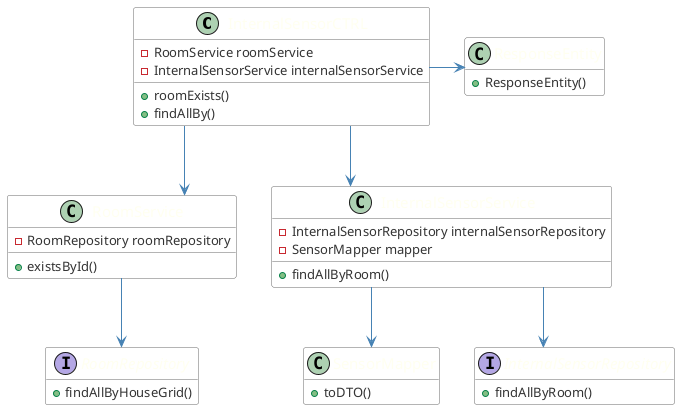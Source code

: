 @startuml


skinparam linetype ortho
hide empty members

skinparam class {
	ArrowColor SteelBlue
	BorderColor Dimgray
	HeaderBackgroundColor SteelBlue
	BackgroundColor White
	FontName Calibri bold
	AttributeFontColor #333
	AttributeFontName Calibri
	AttributeFontSize 13
	FontColor Ivory
	FontSize 15
}


hide empty members

class InternalSensorCTRL{

-RoomService roomService
-InternalSensorService internalSensorService
+roomExists()
+findAllBy()
}

class RoomService{

- RoomRepository roomRepository
+existsById()
}


class InternalSensorService{

-InternalSensorRepository internalSensorRepository
-SensorMapper mapper

+findAllByRoom()
}


class SensorMapper{
+toDTO()
}

Interface RoomRepository{

+findAllByHouseGrid()

}

class ResponseEntity{

+ResponseEntity()
}


Interface InternalSensorRepository{

+findAllByRoom()
}



InternalSensorCTRL --> InternalSensorService

InternalSensorCTRL --> RoomService

InternalSensorService --> InternalSensorRepository

RoomService --> RoomRepository

InternalSensorCTRL -> ResponseEntity
InternalSensorService -->SensorMapper



@enduml
